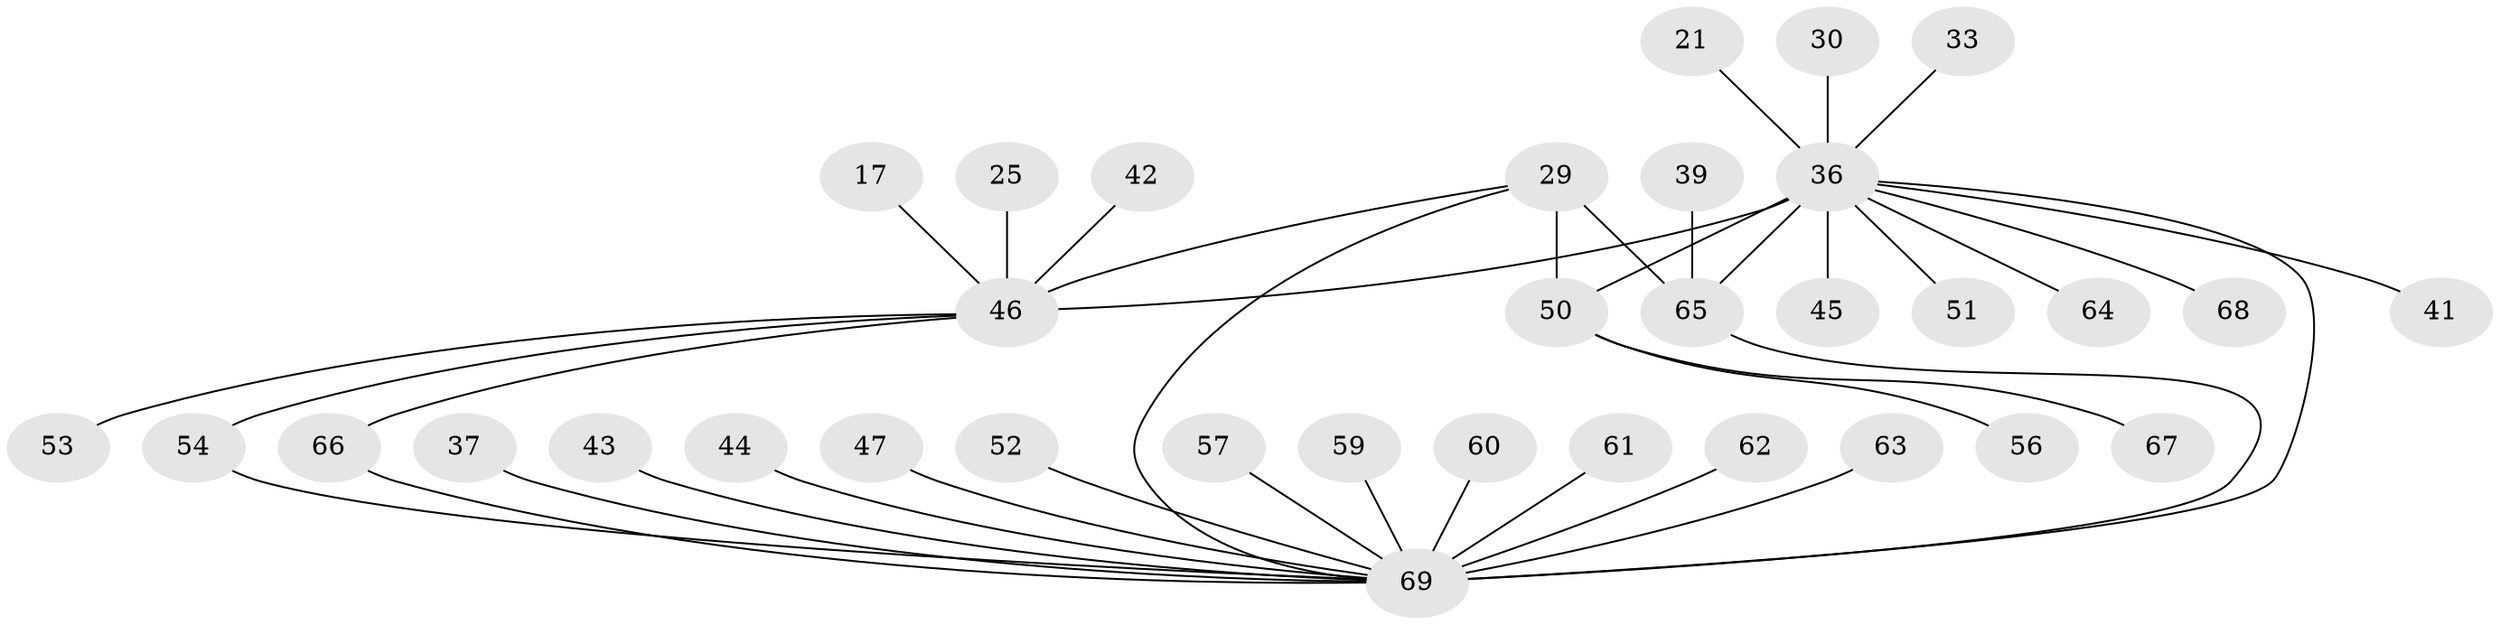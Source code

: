 // original degree distribution, {9: 0.043478260869565216, 8: 0.014492753623188406, 5: 0.014492753623188406, 7: 0.043478260869565216, 6: 0.043478260869565216, 4: 0.07246376811594203, 13: 0.014492753623188406, 1: 0.5652173913043478, 2: 0.17391304347826086, 3: 0.014492753623188406}
// Generated by graph-tools (version 1.1) at 2025/58/03/04/25 21:58:36]
// undirected, 34 vertices, 39 edges
graph export_dot {
graph [start="1"]
  node [color=gray90,style=filled];
  17;
  21;
  25;
  29 [super="+28"];
  30;
  33;
  36 [super="+23+22+1+10"];
  37 [super="+18"];
  39;
  41;
  42;
  43;
  44;
  45;
  46 [super="+3"];
  47;
  50 [super="+48+49"];
  51;
  52;
  53;
  54;
  56;
  57;
  59;
  60;
  61 [super="+40"];
  62;
  63 [super="+55"];
  64;
  65 [super="+9+20+58"];
  66;
  67;
  68;
  69 [super="+15+19+34+24+26+31+35"];
  17 -- 46;
  21 -- 36;
  25 -- 46;
  29 -- 65 [weight=2];
  29 -- 46;
  29 -- 50;
  29 -- 69;
  30 -- 36;
  33 -- 36;
  36 -- 41;
  36 -- 64;
  36 -- 68;
  36 -- 45 [weight=2];
  36 -- 46 [weight=4];
  36 -- 65 [weight=3];
  36 -- 51;
  36 -- 50 [weight=2];
  36 -- 69 [weight=5];
  37 -- 69;
  39 -- 65;
  42 -- 46;
  43 -- 69;
  44 -- 69;
  46 -- 66;
  46 -- 53;
  46 -- 54;
  47 -- 69;
  50 -- 67;
  50 -- 56;
  52 -- 69;
  54 -- 69;
  57 -- 69;
  59 -- 69;
  60 -- 69;
  61 -- 69;
  62 -- 69;
  63 -- 69;
  65 -- 69;
  66 -- 69;
}
